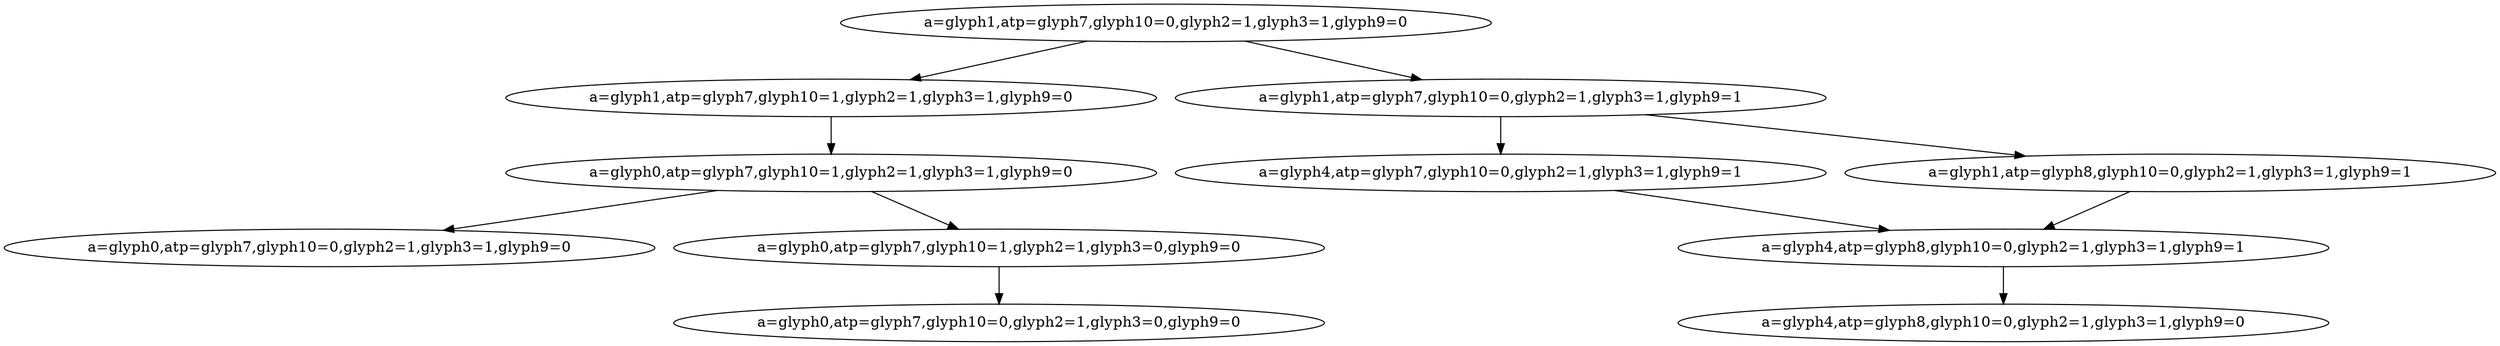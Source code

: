 digraph SG {
1350 [label="a=glyph4,atp=glyph7,glyph10=0,glyph2=1,glyph3=1,glyph9=1"];
1350 -> 2374;
1303 [label="a=glyph1,atp=glyph7,glyph10=1,glyph2=1,glyph3=1,glyph9=0"];
1303 -> 1301;
1285 [label="a=glyph0,atp=glyph7,glyph10=0,glyph2=1,glyph3=1,glyph9=0"];
2374 [label="a=glyph4,atp=glyph8,glyph10=0,glyph2=1,glyph3=1,glyph9=1"];
2374 -> 2310;
1029 [label="a=glyph0,atp=glyph7,glyph10=0,glyph2=1,glyph3=0,glyph9=0"];
2310 [label="a=glyph4,atp=glyph8,glyph10=0,glyph2=1,glyph3=1,glyph9=0"];
2375 [label="a=glyph1,atp=glyph8,glyph10=0,glyph2=1,glyph3=1,glyph9=1"];
2375 -> 2374;
1351 [label="a=glyph1,atp=glyph7,glyph10=0,glyph2=1,glyph3=1,glyph9=1"];
1351 -> 1350;
1351 -> 2375;
1287 [label="a=glyph1,atp=glyph7,glyph10=0,glyph2=1,glyph3=1,glyph9=0"];
1287 -> 1351;
1287 -> 1303;
1301 [label="a=glyph0,atp=glyph7,glyph10=1,glyph2=1,glyph3=1,glyph9=0"];
1301 -> 1045;
1301 -> 1285;
1045 [label="a=glyph0,atp=glyph7,glyph10=1,glyph2=1,glyph3=0,glyph9=0"];
1045 -> 1029;
}